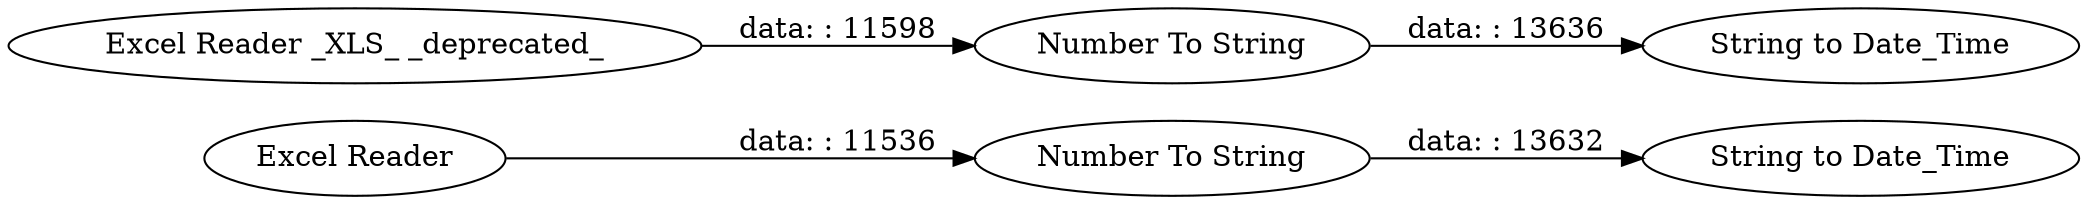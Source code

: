 digraph {
	"7188222670847413902_77" [label="Excel Reader"]
	"7188222670847413902_8" [label="String to Date_Time"]
	"7188222670847413902_79" [label="String to Date_Time"]
	"7188222670847413902_78" [label="Number To String"]
	"7188222670847413902_7" [label="Number To String"]
	"7188222670847413902_6" [label="Excel Reader _XLS_ _deprecated_"]
	"7188222670847413902_77" -> "7188222670847413902_78" [label="data: : 11536"]
	"7188222670847413902_7" -> "7188222670847413902_8" [label="data: : 13636"]
	"7188222670847413902_78" -> "7188222670847413902_79" [label="data: : 13632"]
	"7188222670847413902_6" -> "7188222670847413902_7" [label="data: : 11598"]
	rankdir=LR
}
